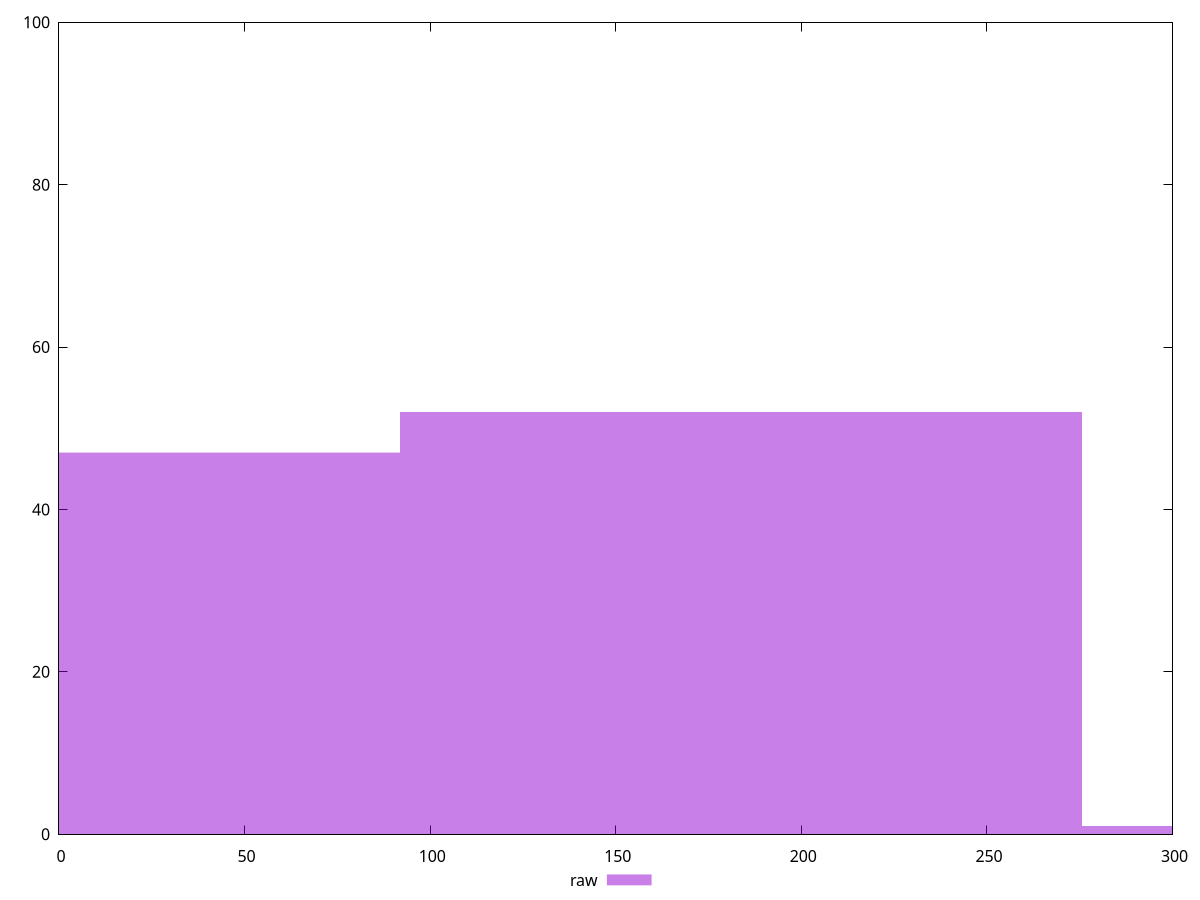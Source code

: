 reset

$raw <<EOF
183.74853775241513 52
0 47
367.49707550483026 1
EOF

set key outside below
set boxwidth 183.74853775241513
set xrange [0:300]
set yrange [0:100]
set trange [0:100]
set style fill transparent solid 0.5 noborder
set terminal svg size 640, 490 enhanced background rgb 'white'
set output "report_00025_2021-02-22T21:38:55.199Z/unminified-css/samples/pages+cached/raw/histogram.svg"

plot $raw title "raw" with boxes

reset
